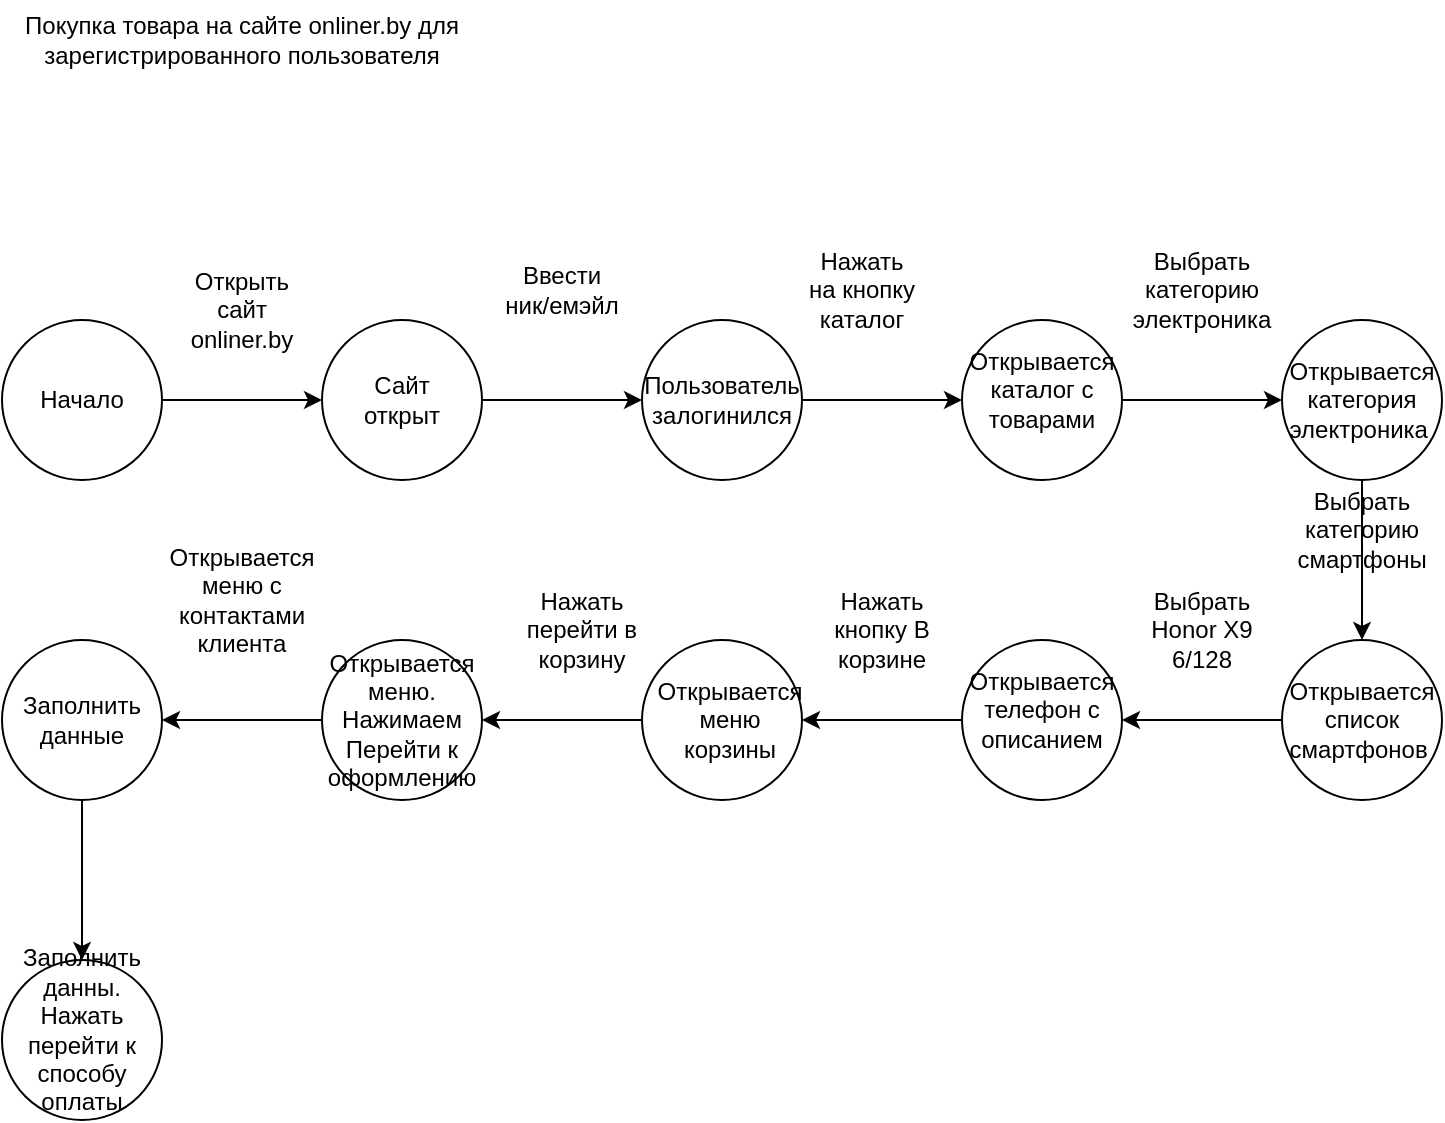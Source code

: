 <mxfile version="20.1.1" type="google"><diagram id="-OWIRL5VCRe8mTz5y3Fz" name="Page-1"><mxGraphModel grid="1" page="1" gridSize="10" guides="1" tooltips="1" connect="1" arrows="1" fold="1" pageScale="1" pageWidth="827" pageHeight="1169" math="0" shadow="0"><root><mxCell id="0"/><mxCell id="1" parent="0"/><mxCell id="lzXIfI0ckTnsdT40QR8R-1" value="" style="ellipse;whiteSpace=wrap;html=1;aspect=fixed;" vertex="1" parent="1"><mxGeometry x="80" y="200" width="80" height="80" as="geometry"/></mxCell><mxCell id="lzXIfI0ckTnsdT40QR8R-8" style="edgeStyle=orthogonalEdgeStyle;rounded=0;orthogonalLoop=1;jettySize=auto;html=1;exitX=1;exitY=0.5;exitDx=0;exitDy=0;entryX=0;entryY=0.5;entryDx=0;entryDy=0;" edge="1" parent="1" source="lzXIfI0ckTnsdT40QR8R-2" target="lzXIfI0ckTnsdT40QR8R-3"><mxGeometry relative="1" as="geometry"/></mxCell><mxCell id="lzXIfI0ckTnsdT40QR8R-2" value="" style="ellipse;whiteSpace=wrap;html=1;aspect=fixed;" vertex="1" parent="1"><mxGeometry x="240" y="200" width="80" height="80" as="geometry"/></mxCell><mxCell id="lzXIfI0ckTnsdT40QR8R-3" value="" style="ellipse;whiteSpace=wrap;html=1;aspect=fixed;" vertex="1" parent="1"><mxGeometry x="400" y="200" width="80" height="80" as="geometry"/></mxCell><mxCell id="lzXIfI0ckTnsdT40QR8R-10" style="edgeStyle=orthogonalEdgeStyle;rounded=0;orthogonalLoop=1;jettySize=auto;html=1;exitX=1;exitY=0.5;exitDx=0;exitDy=0;entryX=0;entryY=0.5;entryDx=0;entryDy=0;" edge="1" parent="1" source="lzXIfI0ckTnsdT40QR8R-4" target="lzXIfI0ckTnsdT40QR8R-5"><mxGeometry relative="1" as="geometry"/></mxCell><mxCell id="lzXIfI0ckTnsdT40QR8R-4" value="" style="ellipse;whiteSpace=wrap;html=1;aspect=fixed;" vertex="1" parent="1"><mxGeometry x="560" y="200" width="80" height="80" as="geometry"/></mxCell><mxCell id="lzXIfI0ckTnsdT40QR8R-11" style="edgeStyle=orthogonalEdgeStyle;rounded=0;orthogonalLoop=1;jettySize=auto;html=1;exitX=0.5;exitY=1;exitDx=0;exitDy=0;" edge="1" parent="1" source="lzXIfI0ckTnsdT40QR8R-5"><mxGeometry relative="1" as="geometry"><mxPoint x="760" y="360" as="targetPoint"/></mxGeometry></mxCell><mxCell id="lzXIfI0ckTnsdT40QR8R-5" value="Открывается категория электроника&amp;nbsp;" style="ellipse;whiteSpace=wrap;html=1;aspect=fixed;" vertex="1" parent="1"><mxGeometry x="720" y="200" width="80" height="80" as="geometry"/></mxCell><mxCell id="lzXIfI0ckTnsdT40QR8R-6" value="" style="endArrow=classic;html=1;rounded=0;entryX=0;entryY=0.5;entryDx=0;entryDy=0;" edge="1" parent="1" target="lzXIfI0ckTnsdT40QR8R-2"><mxGeometry width="50" height="50" relative="1" as="geometry"><mxPoint x="160" y="240" as="sourcePoint"/><mxPoint x="210" y="190" as="targetPoint"/></mxGeometry></mxCell><mxCell id="lzXIfI0ckTnsdT40QR8R-9" value="" style="endArrow=classic;html=1;rounded=0;entryX=0;entryY=0.5;entryDx=0;entryDy=0;" edge="1" parent="1" target="lzXIfI0ckTnsdT40QR8R-4"><mxGeometry width="50" height="50" relative="1" as="geometry"><mxPoint x="480" y="240" as="sourcePoint"/><mxPoint x="530" y="190" as="targetPoint"/></mxGeometry></mxCell><mxCell id="lzXIfI0ckTnsdT40QR8R-12" value="Открывается список смартфонов&amp;nbsp;" style="ellipse;whiteSpace=wrap;html=1;aspect=fixed;" vertex="1" parent="1"><mxGeometry x="720" y="360" width="80" height="80" as="geometry"/></mxCell><mxCell id="lzXIfI0ckTnsdT40QR8R-13" value="" style="ellipse;whiteSpace=wrap;html=1;aspect=fixed;" vertex="1" parent="1"><mxGeometry x="560" y="360" width="80" height="80" as="geometry"/></mxCell><mxCell id="lzXIfI0ckTnsdT40QR8R-14" value="" style="ellipse;whiteSpace=wrap;html=1;aspect=fixed;" vertex="1" parent="1"><mxGeometry x="400" y="360" width="80" height="80" as="geometry"/></mxCell><mxCell id="lzXIfI0ckTnsdT40QR8R-15" value="" style="ellipse;whiteSpace=wrap;html=1;aspect=fixed;" vertex="1" parent="1"><mxGeometry x="240" y="360" width="80" height="80" as="geometry"/></mxCell><mxCell id="lzXIfI0ckTnsdT40QR8R-16" value="Заполнить данные" style="ellipse;whiteSpace=wrap;html=1;aspect=fixed;" vertex="1" parent="1"><mxGeometry x="80" y="360" width="80" height="80" as="geometry"/></mxCell><mxCell id="lzXIfI0ckTnsdT40QR8R-17" value="" style="endArrow=classic;html=1;rounded=0;exitX=0;exitY=0.5;exitDx=0;exitDy=0;entryX=1;entryY=0.5;entryDx=0;entryDy=0;" edge="1" parent="1" source="lzXIfI0ckTnsdT40QR8R-12" target="lzXIfI0ckTnsdT40QR8R-13"><mxGeometry width="50" height="50" relative="1" as="geometry"><mxPoint x="390" y="280" as="sourcePoint"/><mxPoint x="440" y="230" as="targetPoint"/></mxGeometry></mxCell><mxCell id="lzXIfI0ckTnsdT40QR8R-19" value="Начало" style="text;html=1;strokeColor=none;fillColor=none;align=center;verticalAlign=middle;whiteSpace=wrap;rounded=0;" vertex="1" parent="1"><mxGeometry x="90" y="225" width="60" height="30" as="geometry"/></mxCell><mxCell id="lzXIfI0ckTnsdT40QR8R-20" value="Покупка товара на сайте onliner.by для зарегистрированного пользователя" style="text;html=1;strokeColor=none;fillColor=none;align=center;verticalAlign=middle;whiteSpace=wrap;rounded=0;" vertex="1" parent="1"><mxGeometry x="80" y="40" width="240" height="40" as="geometry"/></mxCell><mxCell id="lzXIfI0ckTnsdT40QR8R-21" value="Открыть сайт onliner.by" style="text;html=1;strokeColor=none;fillColor=none;align=center;verticalAlign=middle;whiteSpace=wrap;rounded=0;" vertex="1" parent="1"><mxGeometry x="170" y="180" width="60" height="30" as="geometry"/></mxCell><mxCell id="lzXIfI0ckTnsdT40QR8R-22" value="Сайт открыт" style="text;html=1;strokeColor=none;fillColor=none;align=center;verticalAlign=middle;whiteSpace=wrap;rounded=0;" vertex="1" parent="1"><mxGeometry x="250" y="225" width="60" height="30" as="geometry"/></mxCell><mxCell id="lzXIfI0ckTnsdT40QR8R-23" value="Ввести ник/емэйл" style="text;html=1;strokeColor=none;fillColor=none;align=center;verticalAlign=middle;whiteSpace=wrap;rounded=0;" vertex="1" parent="1"><mxGeometry x="330" y="170" width="60" height="30" as="geometry"/></mxCell><mxCell id="lzXIfI0ckTnsdT40QR8R-24" value="Пользователь залогинился" style="text;html=1;strokeColor=none;fillColor=none;align=center;verticalAlign=middle;whiteSpace=wrap;rounded=0;" vertex="1" parent="1"><mxGeometry x="410" y="220" width="60" height="40" as="geometry"/></mxCell><mxCell id="lzXIfI0ckTnsdT40QR8R-25" value="Нажать на кнопку каталог" style="text;html=1;strokeColor=none;fillColor=none;align=center;verticalAlign=middle;whiteSpace=wrap;rounded=0;" vertex="1" parent="1"><mxGeometry x="480" y="170" width="60" height="30" as="geometry"/></mxCell><mxCell id="lzXIfI0ckTnsdT40QR8R-26" value="Открывается каталог с товарами" style="text;html=1;strokeColor=none;fillColor=none;align=center;verticalAlign=middle;whiteSpace=wrap;rounded=0;" vertex="1" parent="1"><mxGeometry x="570" y="220" width="60" height="30" as="geometry"/></mxCell><mxCell id="lzXIfI0ckTnsdT40QR8R-27" value="Выбрать категорию электроника" style="text;html=1;strokeColor=none;fillColor=none;align=center;verticalAlign=middle;whiteSpace=wrap;rounded=0;" vertex="1" parent="1"><mxGeometry x="650" y="170" width="60" height="30" as="geometry"/></mxCell><mxCell id="lzXIfI0ckTnsdT40QR8R-28" value="Выбрать категорию смартфоны" style="text;html=1;strokeColor=none;fillColor=none;align=center;verticalAlign=middle;whiteSpace=wrap;rounded=0;" vertex="1" parent="1"><mxGeometry x="730" y="290" width="60" height="30" as="geometry"/></mxCell><object label="Выбрать Honor X9 6/128" id="lzXIfI0ckTnsdT40QR8R-29"><mxCell style="text;html=1;strokeColor=none;fillColor=none;align=center;verticalAlign=middle;whiteSpace=wrap;rounded=0;" vertex="1" parent="1"><mxGeometry x="650" y="340" width="60" height="30" as="geometry"/></mxCell></object><mxCell id="lzXIfI0ckTnsdT40QR8R-30" value="Открывается телефон с описанием" style="text;html=1;strokeColor=none;fillColor=none;align=center;verticalAlign=middle;whiteSpace=wrap;rounded=0;" vertex="1" parent="1"><mxGeometry x="570" y="380" width="60" height="30" as="geometry"/></mxCell><mxCell id="lzXIfI0ckTnsdT40QR8R-31" value="" style="endArrow=classic;html=1;rounded=0;exitX=0;exitY=0.5;exitDx=0;exitDy=0;entryX=1;entryY=0.5;entryDx=0;entryDy=0;" edge="1" parent="1" source="lzXIfI0ckTnsdT40QR8R-13" target="lzXIfI0ckTnsdT40QR8R-14"><mxGeometry width="50" height="50" relative="1" as="geometry"><mxPoint x="400" y="210" as="sourcePoint"/><mxPoint x="450" y="160" as="targetPoint"/></mxGeometry></mxCell><mxCell id="lzXIfI0ckTnsdT40QR8R-32" value="Нажать кнопку В корзине" style="text;html=1;strokeColor=none;fillColor=none;align=center;verticalAlign=middle;whiteSpace=wrap;rounded=0;" vertex="1" parent="1"><mxGeometry x="490" y="340" width="60" height="30" as="geometry"/></mxCell><mxCell id="lzXIfI0ckTnsdT40QR8R-33" value="Открывается меню корзины" style="text;html=1;strokeColor=none;fillColor=none;align=center;verticalAlign=middle;whiteSpace=wrap;rounded=0;" vertex="1" parent="1"><mxGeometry x="414" y="385" width="60" height="30" as="geometry"/></mxCell><mxCell id="lzXIfI0ckTnsdT40QR8R-34" value="" style="endArrow=classic;html=1;rounded=0;exitX=0;exitY=0.5;exitDx=0;exitDy=0;entryX=1;entryY=0.5;entryDx=0;entryDy=0;" edge="1" parent="1" source="lzXIfI0ckTnsdT40QR8R-14" target="lzXIfI0ckTnsdT40QR8R-15"><mxGeometry width="50" height="50" relative="1" as="geometry"><mxPoint x="400" y="280" as="sourcePoint"/><mxPoint x="450" y="230" as="targetPoint"/></mxGeometry></mxCell><mxCell id="lzXIfI0ckTnsdT40QR8R-35" value="Нажать перейти в корзину" style="text;html=1;strokeColor=none;fillColor=none;align=center;verticalAlign=middle;whiteSpace=wrap;rounded=0;" vertex="1" parent="1"><mxGeometry x="340" y="340" width="60" height="30" as="geometry"/></mxCell><mxCell id="lzXIfI0ckTnsdT40QR8R-36" value="Открывается меню. Нажимаем Перейти к оформлению" style="text;html=1;strokeColor=none;fillColor=none;align=center;verticalAlign=middle;whiteSpace=wrap;rounded=0;" vertex="1" parent="1"><mxGeometry x="250" y="385" width="60" height="30" as="geometry"/></mxCell><mxCell id="lzXIfI0ckTnsdT40QR8R-37" value="Открывается меню с контактами клиента" style="text;html=1;strokeColor=none;fillColor=none;align=center;verticalAlign=middle;whiteSpace=wrap;rounded=0;" vertex="1" parent="1"><mxGeometry x="170" y="340" width="60" as="geometry"/></mxCell><mxCell id="lzXIfI0ckTnsdT40QR8R-38" value="" style="endArrow=classic;html=1;rounded=0;exitX=0;exitY=0.5;exitDx=0;exitDy=0;entryX=1;entryY=0.5;entryDx=0;entryDy=0;" edge="1" parent="1" source="lzXIfI0ckTnsdT40QR8R-15" target="lzXIfI0ckTnsdT40QR8R-16"><mxGeometry width="50" height="50" relative="1" as="geometry"><mxPoint x="400" y="390" as="sourcePoint"/><mxPoint x="450" y="340" as="targetPoint"/></mxGeometry></mxCell><mxCell id="lzXIfI0ckTnsdT40QR8R-39" value="" style="endArrow=classic;html=1;rounded=0;exitX=0.5;exitY=1;exitDx=0;exitDy=0;" edge="1" parent="1" source="lzXIfI0ckTnsdT40QR8R-16"><mxGeometry width="50" height="50" relative="1" as="geometry"><mxPoint x="410" y="490" as="sourcePoint"/><mxPoint x="120" y="520" as="targetPoint"/></mxGeometry></mxCell><mxCell id="lzXIfI0ckTnsdT40QR8R-40" value="" style="ellipse;whiteSpace=wrap;html=1;aspect=fixed;" vertex="1" parent="1"><mxGeometry x="80" y="520" width="80" height="80" as="geometry"/></mxCell><mxCell id="lzXIfI0ckTnsdT40QR8R-41" value="Заполнить данны. Нажать перейти к способу оплаты" style="text;html=1;strokeColor=none;fillColor=none;align=center;verticalAlign=middle;whiteSpace=wrap;rounded=0;" vertex="1" parent="1"><mxGeometry x="90" y="540" width="60" height="30" as="geometry"/></mxCell></root></mxGraphModel></diagram></mxfile>